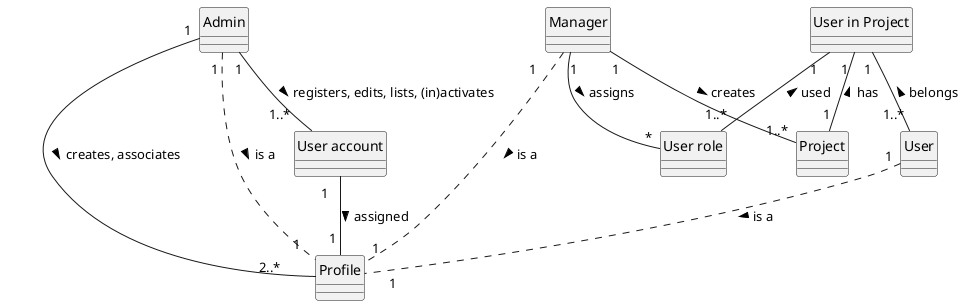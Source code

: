 @startuml
skinparam style strictuml

Entity Admin
Class "User account"
Class Profile
Class Manager
Class User
Class "User role"
Class Project
Class "User in Project"


Admin "1" -- "1..*   " "User account": registers, edits, lists, (in)activates >
Admin "1" -- "2..*        " Profile: creates, associates >
Admin "1 " .. "1  " Profile: is a >
Manager "1      ".."1" Profile: is a >
Manager "1 " -- "*" "User role" : assigns >
User "1" .. "     1" Profile: is a >
"User account" "1   "--"1 " Profile: assigned >
Manager "1"-- "1..*" Project: creates >
"User in Project" "1 " -- "1..*" User: belongs <
"User in Project" "1 " -- "1..*" "User role": used <
"User in Project" "1 " -- "1" Project : has <
@enduml